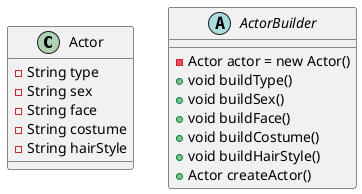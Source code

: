 @startuml

class Actor {
- String type
- String sex
- String face
- String costume
- String hairStyle
}

abstract class ActorBuilder {
- Actor actor = new Actor()
+ void buildType()
+ void buildSex()
+ void buildFace()
+ void buildCostume()
+ void buildHairStyle()
+ Actor createActor()
}

@enduml